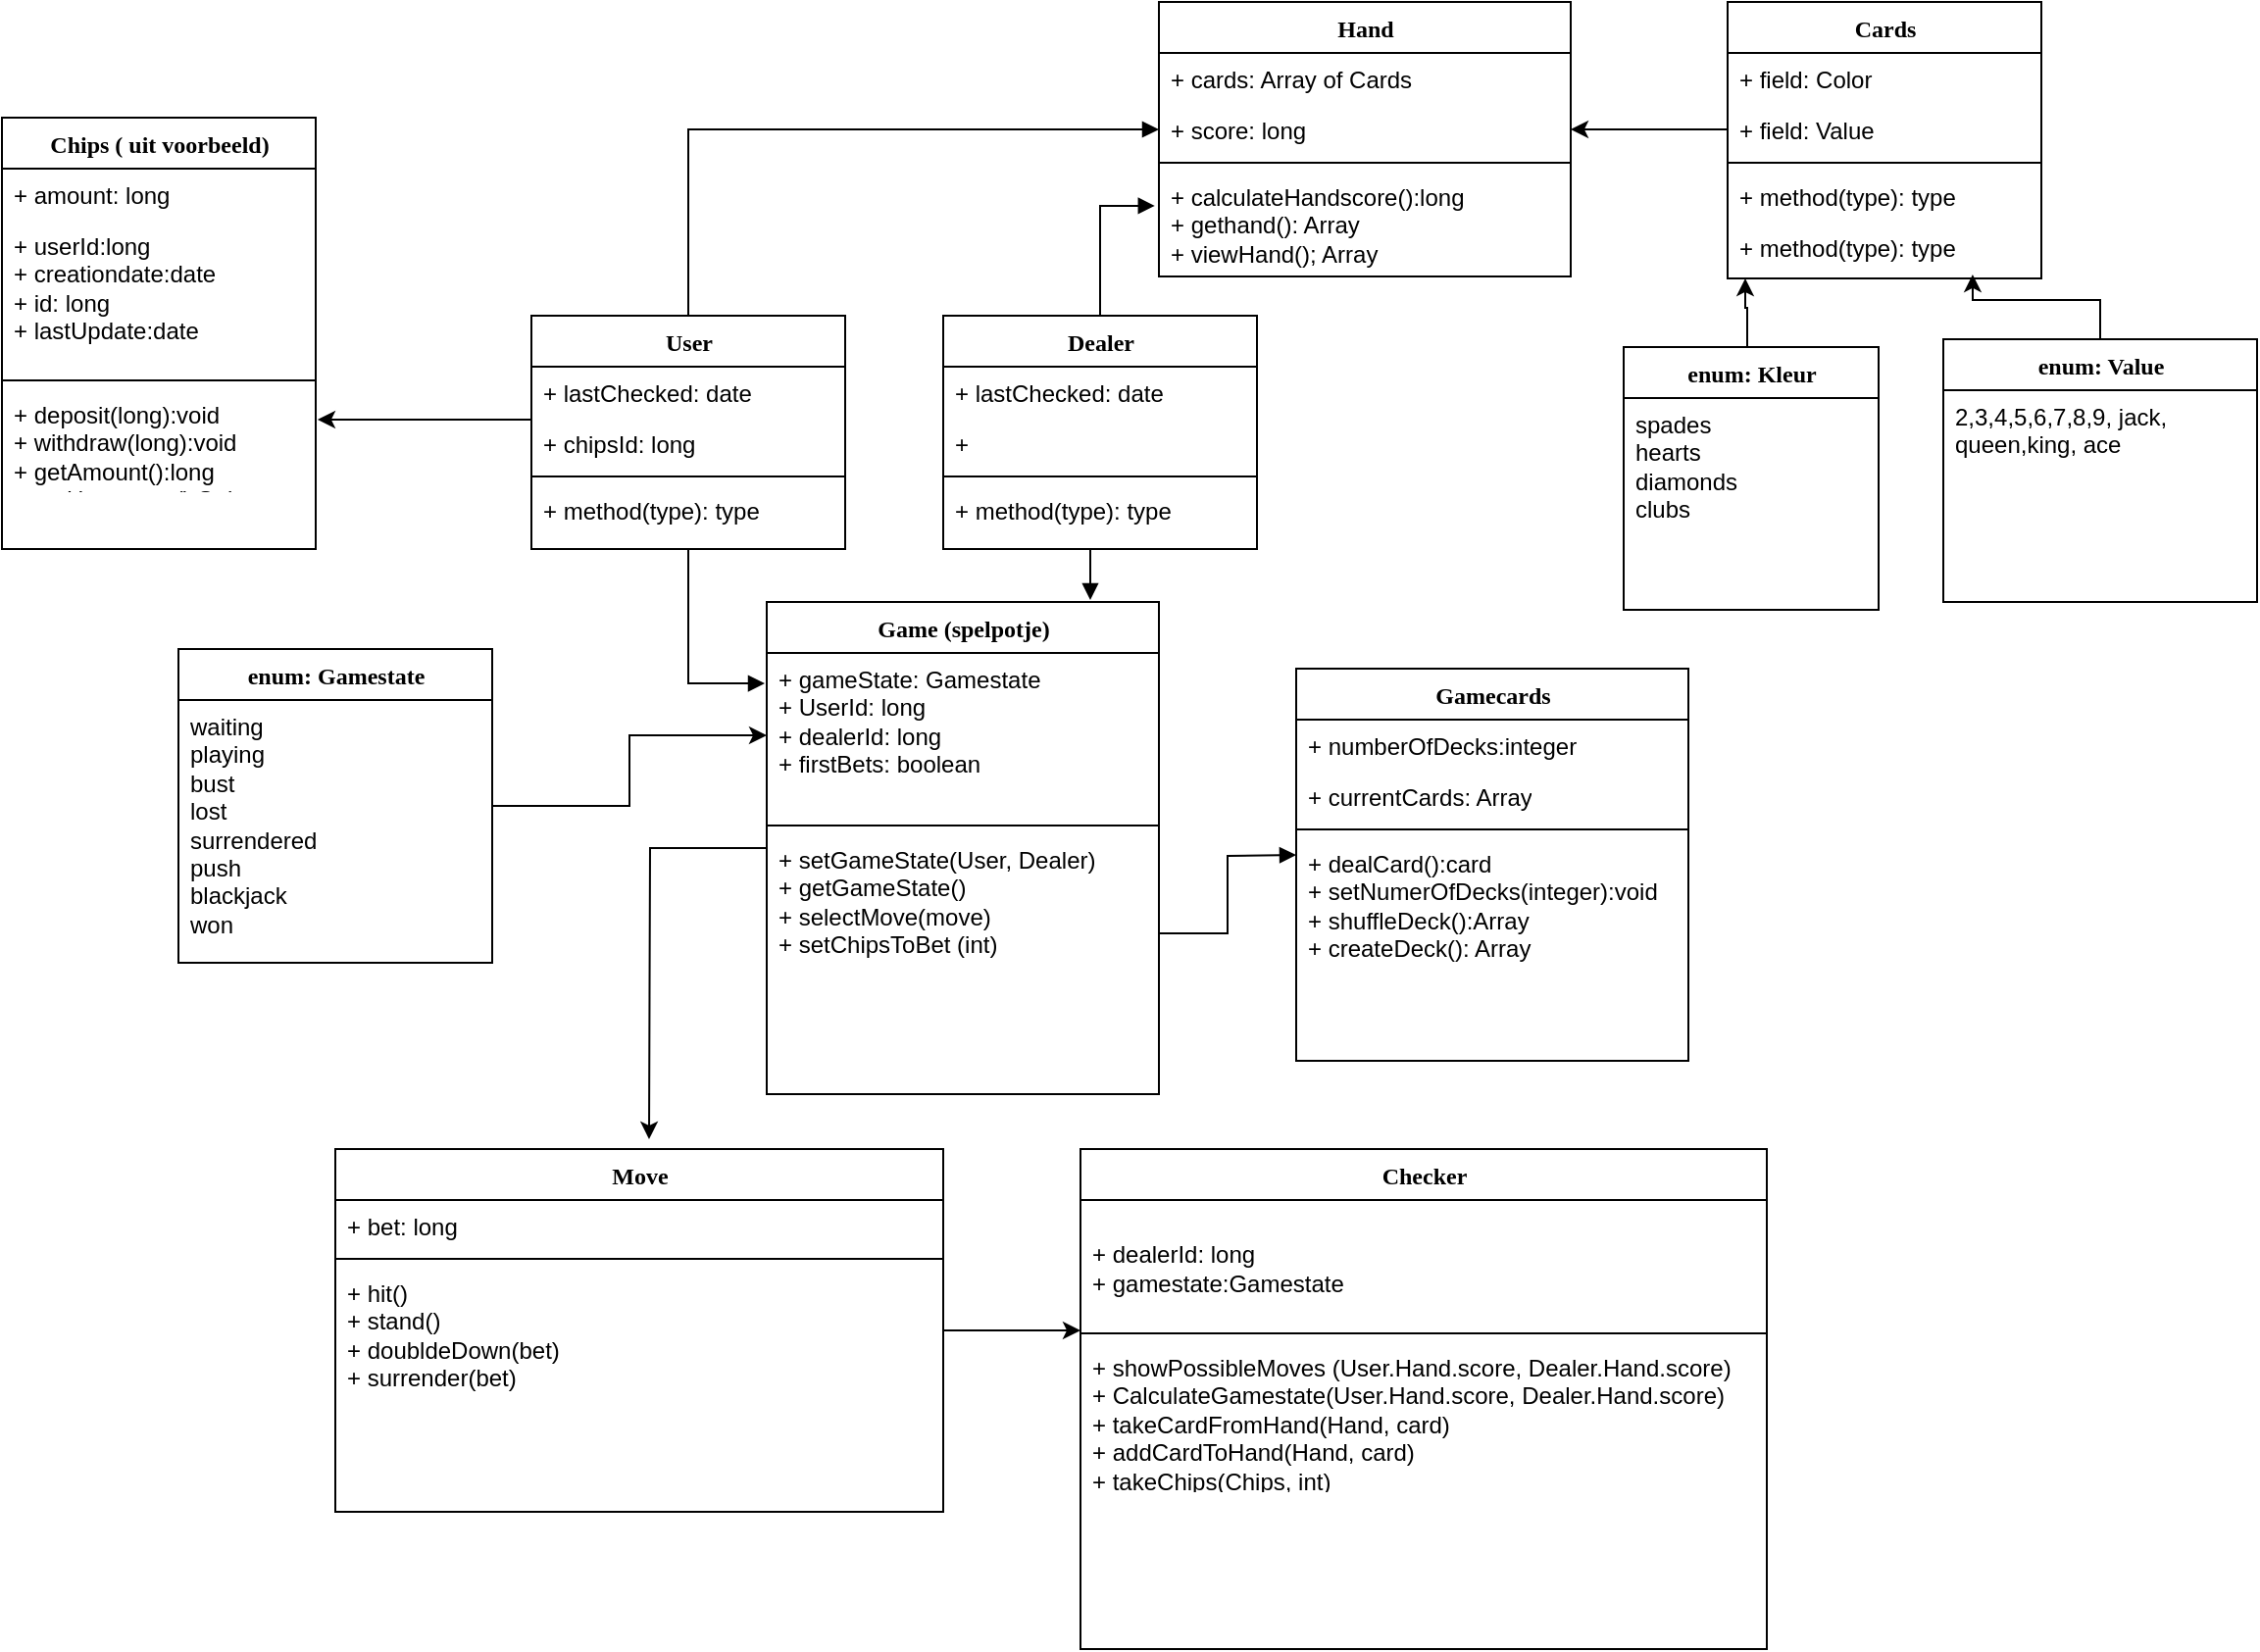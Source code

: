 <mxfile version="20.3.0" type="device"><diagram name="Page-1" id="6133507b-19e7-1e82-6fc7-422aa6c4b21f"><mxGraphModel dx="1422" dy="800" grid="1" gridSize="10" guides="1" tooltips="1" connect="1" arrows="1" fold="1" page="1" pageScale="1" pageWidth="1100" pageHeight="850" background="none" math="0" shadow="0"><root><mxCell id="0"/><mxCell id="1" parent="0"/><mxCell id="78961159f06e98e8-17" value="Chips ( uit voorbeeld)" style="swimlane;html=1;fontStyle=1;align=center;verticalAlign=top;childLayout=stackLayout;horizontal=1;startSize=26;horizontalStack=0;resizeParent=1;resizeLast=0;collapsible=1;marginBottom=0;swimlaneFillColor=#ffffff;rounded=0;shadow=0;comic=0;labelBackgroundColor=none;strokeWidth=1;fillColor=none;fontFamily=Verdana;fontSize=12" parent="1" vertex="1"><mxGeometry x="330" y="149" width="160" height="220" as="geometry"/></mxCell><mxCell id="78961159f06e98e8-23" value="+ amount: long" style="text;html=1;strokeColor=none;fillColor=none;align=left;verticalAlign=top;spacingLeft=4;spacingRight=4;whiteSpace=wrap;overflow=hidden;rotatable=0;points=[[0,0.5],[1,0.5]];portConstraint=eastwest;" parent="78961159f06e98e8-17" vertex="1"><mxGeometry y="26" width="160" height="26" as="geometry"/></mxCell><mxCell id="78961159f06e98e8-24" value="+ userId:long&lt;br&gt;+ creationdate:date&lt;br&gt;+ id: long&lt;br&gt;+ lastUpdate:date" style="text;html=1;strokeColor=none;fillColor=none;align=left;verticalAlign=top;spacingLeft=4;spacingRight=4;whiteSpace=wrap;overflow=hidden;rotatable=0;points=[[0,0.5],[1,0.5]];portConstraint=eastwest;" parent="78961159f06e98e8-17" vertex="1"><mxGeometry y="52" width="160" height="78" as="geometry"/></mxCell><mxCell id="78961159f06e98e8-19" value="" style="line;html=1;strokeWidth=1;fillColor=none;align=left;verticalAlign=middle;spacingTop=-1;spacingLeft=3;spacingRight=3;rotatable=0;labelPosition=right;points=[];portConstraint=eastwest;" parent="78961159f06e98e8-17" vertex="1"><mxGeometry y="130" width="160" height="8" as="geometry"/></mxCell><mxCell id="78961159f06e98e8-27" value="+ deposit(long):void&lt;br&gt;+ withdraw(long):void&lt;br&gt;+ getAmount():long&lt;br&gt;+ getUsername():String&lt;br&gt;+ getlastUpdate():Date" style="text;html=1;strokeColor=none;fillColor=none;align=left;verticalAlign=top;spacingLeft=4;spacingRight=4;whiteSpace=wrap;overflow=hidden;rotatable=0;points=[[0,0.5],[1,0.5]];portConstraint=eastwest;" parent="78961159f06e98e8-17" vertex="1"><mxGeometry y="138" width="160" height="50" as="geometry"/></mxCell><mxCell id="_H91Qr7ZcVlCi7l1SsDV-52" style="edgeStyle=orthogonalEdgeStyle;rounded=0;orthogonalLoop=1;jettySize=auto;html=1;" parent="1" source="78961159f06e98e8-43" edge="1"><mxGeometry relative="1" as="geometry"><mxPoint x="660" y="670" as="targetPoint"/></mxGeometry></mxCell><mxCell id="78961159f06e98e8-43" value="Game (spelpotje)" style="swimlane;html=1;fontStyle=1;align=center;verticalAlign=top;childLayout=stackLayout;horizontal=1;startSize=26;horizontalStack=0;resizeParent=1;resizeLast=0;collapsible=1;marginBottom=0;swimlaneFillColor=#ffffff;rounded=0;shadow=0;comic=0;labelBackgroundColor=none;strokeWidth=1;fillColor=none;fontFamily=Verdana;fontSize=12" parent="1" vertex="1"><mxGeometry x="720" y="396" width="200" height="251" as="geometry"/></mxCell><mxCell id="78961159f06e98e8-44" value="+ gameState: Gamestate&lt;br&gt;+ UserId: long&lt;br&gt;+ dealerId: long&lt;br&gt;+ firstBets: boolean" style="text;html=1;strokeColor=none;fillColor=none;align=left;verticalAlign=top;spacingLeft=4;spacingRight=4;whiteSpace=wrap;overflow=hidden;rotatable=0;points=[[0,0.5],[1,0.5]];portConstraint=eastwest;" parent="78961159f06e98e8-43" vertex="1"><mxGeometry y="26" width="200" height="84" as="geometry"/></mxCell><mxCell id="78961159f06e98e8-51" value="" style="line;html=1;strokeWidth=1;fillColor=none;align=left;verticalAlign=middle;spacingTop=-1;spacingLeft=3;spacingRight=3;rotatable=0;labelPosition=right;points=[];portConstraint=eastwest;" parent="78961159f06e98e8-43" vertex="1"><mxGeometry y="110" width="200" height="8" as="geometry"/></mxCell><mxCell id="b94bc138ca980ef-3" value="+ setGameState(User, Dealer)&lt;br&gt;+ getGameState()&lt;br&gt;+ selectMove(move)&lt;br&gt;+ setChipsToBet (int)" style="text;html=1;strokeColor=none;fillColor=none;align=left;verticalAlign=top;spacingLeft=4;spacingRight=4;whiteSpace=wrap;overflow=hidden;rotatable=0;points=[[0,0.5],[1,0.5]];portConstraint=eastwest;" parent="78961159f06e98e8-43" vertex="1"><mxGeometry y="118" width="200" height="102" as="geometry"/></mxCell><mxCell id="78961159f06e98e8-82" value="Gamecards" style="swimlane;html=1;fontStyle=1;align=center;verticalAlign=top;childLayout=stackLayout;horizontal=1;startSize=26;horizontalStack=0;resizeParent=1;resizeLast=0;collapsible=1;marginBottom=0;swimlaneFillColor=#ffffff;rounded=0;shadow=0;comic=0;labelBackgroundColor=none;strokeWidth=1;fillColor=none;fontFamily=Verdana;fontSize=12" parent="1" vertex="1"><mxGeometry x="990" y="430" width="200" height="200" as="geometry"/></mxCell><mxCell id="78961159f06e98e8-84" value="+ numberOfDecks:integer" style="text;html=1;strokeColor=none;fillColor=none;align=left;verticalAlign=top;spacingLeft=4;spacingRight=4;whiteSpace=wrap;overflow=hidden;rotatable=0;points=[[0,0.5],[1,0.5]];portConstraint=eastwest;" parent="78961159f06e98e8-82" vertex="1"><mxGeometry y="26" width="200" height="26" as="geometry"/></mxCell><mxCell id="78961159f06e98e8-89" value="+ currentCards: Array" style="text;html=1;strokeColor=none;fillColor=none;align=left;verticalAlign=top;spacingLeft=4;spacingRight=4;whiteSpace=wrap;overflow=hidden;rotatable=0;points=[[0,0.5],[1,0.5]];portConstraint=eastwest;" parent="78961159f06e98e8-82" vertex="1"><mxGeometry y="52" width="200" height="26" as="geometry"/></mxCell><mxCell id="78961159f06e98e8-90" value="" style="line;html=1;strokeWidth=1;fillColor=none;align=left;verticalAlign=middle;spacingTop=-1;spacingLeft=3;spacingRight=3;rotatable=0;labelPosition=right;points=[];portConstraint=eastwest;" parent="78961159f06e98e8-82" vertex="1"><mxGeometry y="78" width="200" height="8" as="geometry"/></mxCell><mxCell id="78961159f06e98e8-94" value="+ dealCard():card&lt;br&gt;+ setNumerOfDecks(integer):void&lt;br&gt;+ shuffleDeck():Array&lt;br&gt;+ createDeck(): Array" style="text;html=1;strokeColor=none;fillColor=none;align=left;verticalAlign=top;spacingLeft=4;spacingRight=4;whiteSpace=wrap;overflow=hidden;rotatable=0;points=[[0,0.5],[1,0.5]];portConstraint=eastwest;" parent="78961159f06e98e8-82" vertex="1"><mxGeometry y="86" width="200" height="84" as="geometry"/></mxCell><mxCell id="78961159f06e98e8-95" value="Cards" style="swimlane;html=1;fontStyle=1;align=center;verticalAlign=top;childLayout=stackLayout;horizontal=1;startSize=26;horizontalStack=0;resizeParent=1;resizeLast=0;collapsible=1;marginBottom=0;swimlaneFillColor=#ffffff;rounded=0;shadow=0;comic=0;labelBackgroundColor=none;strokeWidth=1;fillColor=none;fontFamily=Verdana;fontSize=12" parent="1" vertex="1"><mxGeometry x="1210" y="90" width="160" height="141" as="geometry"/></mxCell><mxCell id="78961159f06e98e8-96" value="+ field: Color" style="text;html=1;strokeColor=none;fillColor=none;align=left;verticalAlign=top;spacingLeft=4;spacingRight=4;whiteSpace=wrap;overflow=hidden;rotatable=0;points=[[0,0.5],[1,0.5]];portConstraint=eastwest;" parent="78961159f06e98e8-95" vertex="1"><mxGeometry y="26" width="160" height="26" as="geometry"/></mxCell><mxCell id="78961159f06e98e8-102" value="+ field: Value" style="text;html=1;strokeColor=none;fillColor=none;align=left;verticalAlign=top;spacingLeft=4;spacingRight=4;whiteSpace=wrap;overflow=hidden;rotatable=0;points=[[0,0.5],[1,0.5]];portConstraint=eastwest;" parent="78961159f06e98e8-95" vertex="1"><mxGeometry y="52" width="160" height="26" as="geometry"/></mxCell><mxCell id="78961159f06e98e8-103" value="" style="line;html=1;strokeWidth=1;fillColor=none;align=left;verticalAlign=middle;spacingTop=-1;spacingLeft=3;spacingRight=3;rotatable=0;labelPosition=right;points=[];portConstraint=eastwest;" parent="78961159f06e98e8-95" vertex="1"><mxGeometry y="78" width="160" height="8" as="geometry"/></mxCell><mxCell id="78961159f06e98e8-104" value="+ method(type): type" style="text;html=1;strokeColor=none;fillColor=none;align=left;verticalAlign=top;spacingLeft=4;spacingRight=4;whiteSpace=wrap;overflow=hidden;rotatable=0;points=[[0,0.5],[1,0.5]];portConstraint=eastwest;" parent="78961159f06e98e8-95" vertex="1"><mxGeometry y="86" width="160" height="26" as="geometry"/></mxCell><mxCell id="b94bc138ca980ef-5" value="+ method(type): type" style="text;html=1;strokeColor=none;fillColor=none;align=left;verticalAlign=top;spacingLeft=4;spacingRight=4;whiteSpace=wrap;overflow=hidden;rotatable=0;points=[[0,0.5],[1,0.5]];portConstraint=eastwest;" parent="78961159f06e98e8-95" vertex="1"><mxGeometry y="112" width="160" height="26" as="geometry"/></mxCell><mxCell id="78961159f06e98e8-108" value="Hand" style="swimlane;html=1;fontStyle=1;align=center;verticalAlign=top;childLayout=stackLayout;horizontal=1;startSize=26;horizontalStack=0;resizeParent=1;resizeLast=0;collapsible=1;marginBottom=0;swimlaneFillColor=#ffffff;rounded=0;shadow=0;comic=0;labelBackgroundColor=none;strokeWidth=1;fillColor=none;fontFamily=Verdana;fontSize=12" parent="1" vertex="1"><mxGeometry x="920" y="90" width="210" height="140" as="geometry"/></mxCell><mxCell id="78961159f06e98e8-109" value="+ cards: Array of Cards" style="text;html=1;strokeColor=none;fillColor=none;align=left;verticalAlign=top;spacingLeft=4;spacingRight=4;whiteSpace=wrap;overflow=hidden;rotatable=0;points=[[0,0.5],[1,0.5]];portConstraint=eastwest;" parent="78961159f06e98e8-108" vertex="1"><mxGeometry y="26" width="210" height="26" as="geometry"/></mxCell><mxCell id="78961159f06e98e8-110" value="+ score: long" style="text;html=1;strokeColor=none;fillColor=none;align=left;verticalAlign=top;spacingLeft=4;spacingRight=4;whiteSpace=wrap;overflow=hidden;rotatable=0;points=[[0,0.5],[1,0.5]];portConstraint=eastwest;" parent="78961159f06e98e8-108" vertex="1"><mxGeometry y="52" width="210" height="26" as="geometry"/></mxCell><mxCell id="78961159f06e98e8-116" value="" style="line;html=1;strokeWidth=1;fillColor=none;align=left;verticalAlign=middle;spacingTop=-1;spacingLeft=3;spacingRight=3;rotatable=0;labelPosition=right;points=[];portConstraint=eastwest;" parent="78961159f06e98e8-108" vertex="1"><mxGeometry y="78" width="210" height="8" as="geometry"/></mxCell><mxCell id="78961159f06e98e8-117" value="+ calculateHandscore():long&lt;br&gt;+ gethand(): Array&lt;br&gt;+ viewHand(); Array" style="text;html=1;strokeColor=none;fillColor=none;align=left;verticalAlign=top;spacingLeft=4;spacingRight=4;whiteSpace=wrap;overflow=hidden;rotatable=0;points=[[0,0.5],[1,0.5]];portConstraint=eastwest;" parent="78961159f06e98e8-108" vertex="1"><mxGeometry y="86" width="210" height="54" as="geometry"/></mxCell><mxCell id="_H91Qr7ZcVlCi7l1SsDV-46" style="edgeStyle=orthogonalEdgeStyle;rounded=0;orthogonalLoop=1;jettySize=auto;html=1;" parent="1" edge="1"><mxGeometry relative="1" as="geometry"><mxPoint x="1224" y="266" as="sourcePoint"/><mxPoint x="1219" y="231" as="targetPoint"/><Array as="points"><mxPoint x="1220" y="266"/><mxPoint x="1220" y="246"/><mxPoint x="1219" y="246"/></Array></mxGeometry></mxCell><mxCell id="_H91Qr7ZcVlCi7l1SsDV-1" value="enum: Kleur" style="swimlane;html=1;fontStyle=1;align=center;verticalAlign=top;childLayout=stackLayout;horizontal=1;startSize=26;horizontalStack=0;resizeParent=1;resizeLast=0;collapsible=1;marginBottom=0;swimlaneFillColor=#ffffff;rounded=0;shadow=0;comic=0;labelBackgroundColor=none;strokeWidth=1;fillColor=none;fontFamily=Verdana;fontSize=12" parent="1" vertex="1"><mxGeometry x="1157" y="266" width="130" height="134" as="geometry"/></mxCell><mxCell id="_H91Qr7ZcVlCi7l1SsDV-3" value="spades&lt;br&gt;hearts&lt;br&gt;diamonds&lt;br&gt;clubs" style="text;html=1;strokeColor=none;fillColor=none;align=left;verticalAlign=top;spacingLeft=4;spacingRight=4;whiteSpace=wrap;overflow=hidden;rotatable=0;points=[[0,0.5],[1,0.5]];portConstraint=eastwest;" parent="_H91Qr7ZcVlCi7l1SsDV-1" vertex="1"><mxGeometry y="26" width="130" height="74" as="geometry"/></mxCell><mxCell id="_H91Qr7ZcVlCi7l1SsDV-47" style="edgeStyle=orthogonalEdgeStyle;rounded=0;orthogonalLoop=1;jettySize=auto;html=1;entryX=0.781;entryY=1.038;entryDx=0;entryDy=0;entryPerimeter=0;" parent="1" source="_H91Qr7ZcVlCi7l1SsDV-6" target="b94bc138ca980ef-5" edge="1"><mxGeometry relative="1" as="geometry"/></mxCell><mxCell id="_H91Qr7ZcVlCi7l1SsDV-6" value="enum: Value" style="swimlane;html=1;fontStyle=1;align=center;verticalAlign=top;childLayout=stackLayout;horizontal=1;startSize=26;horizontalStack=0;resizeParent=1;resizeLast=0;collapsible=1;marginBottom=0;swimlaneFillColor=#ffffff;rounded=0;shadow=0;comic=0;labelBackgroundColor=none;strokeWidth=1;fillColor=none;fontFamily=Verdana;fontSize=12" parent="1" vertex="1"><mxGeometry x="1320" y="262" width="160" height="134" as="geometry"/></mxCell><mxCell id="_H91Qr7ZcVlCi7l1SsDV-7" value="2,3,4,5,6,7,8,9, jack, queen,king, ace" style="text;html=1;strokeColor=none;fillColor=none;align=left;verticalAlign=top;spacingLeft=4;spacingRight=4;whiteSpace=wrap;overflow=hidden;rotatable=0;points=[[0,0.5],[1,0.5]];portConstraint=eastwest;" parent="_H91Qr7ZcVlCi7l1SsDV-6" vertex="1"><mxGeometry y="26" width="160" height="74" as="geometry"/></mxCell><mxCell id="_H91Qr7ZcVlCi7l1SsDV-51" style="edgeStyle=orthogonalEdgeStyle;rounded=0;orthogonalLoop=1;jettySize=auto;html=1;" parent="1" source="_H91Qr7ZcVlCi7l1SsDV-13" target="78961159f06e98e8-44" edge="1"><mxGeometry relative="1" as="geometry"/></mxCell><mxCell id="_H91Qr7ZcVlCi7l1SsDV-13" value="enum: Gamestate" style="swimlane;html=1;fontStyle=1;align=center;verticalAlign=top;childLayout=stackLayout;horizontal=1;startSize=26;horizontalStack=0;resizeParent=1;resizeLast=0;collapsible=1;marginBottom=0;swimlaneFillColor=#ffffff;rounded=0;shadow=0;comic=0;labelBackgroundColor=none;strokeWidth=1;fillColor=none;fontFamily=Verdana;fontSize=12" parent="1" vertex="1"><mxGeometry x="420" y="420" width="160" height="160" as="geometry"/></mxCell><mxCell id="_H91Qr7ZcVlCi7l1SsDV-14" value="waiting&lt;br&gt;playing&lt;br&gt;bust&lt;br&gt;lost&lt;br&gt;surrendered&lt;br&gt;push&lt;br&gt;blackjack&lt;br&gt;won" style="text;html=1;strokeColor=none;fillColor=none;align=left;verticalAlign=top;spacingLeft=4;spacingRight=4;whiteSpace=wrap;overflow=hidden;rotatable=0;points=[[0,0.5],[1,0.5]];portConstraint=eastwest;" parent="_H91Qr7ZcVlCi7l1SsDV-13" vertex="1"><mxGeometry y="26" width="160" height="134" as="geometry"/></mxCell><mxCell id="_H91Qr7ZcVlCi7l1SsDV-15" value="Checker" style="swimlane;html=1;fontStyle=1;align=center;verticalAlign=top;childLayout=stackLayout;horizontal=1;startSize=26;horizontalStack=0;resizeParent=1;resizeLast=0;collapsible=1;marginBottom=0;swimlaneFillColor=#ffffff;rounded=0;shadow=0;comic=0;labelBackgroundColor=none;strokeWidth=1;fillColor=none;fontFamily=Verdana;fontSize=12" parent="1" vertex="1"><mxGeometry x="880" y="675" width="350" height="255" as="geometry"/></mxCell><mxCell id="_H91Qr7ZcVlCi7l1SsDV-16" value="&lt;br&gt;+ dealerId: long&lt;br&gt;+ gamestate:Gamestate" style="text;html=1;strokeColor=none;fillColor=none;align=left;verticalAlign=top;spacingLeft=4;spacingRight=4;whiteSpace=wrap;overflow=hidden;rotatable=0;points=[[0,0.5],[1,0.5]];portConstraint=eastwest;" parent="_H91Qr7ZcVlCi7l1SsDV-15" vertex="1"><mxGeometry y="26" width="350" height="64" as="geometry"/></mxCell><mxCell id="_H91Qr7ZcVlCi7l1SsDV-18" value="" style="line;html=1;strokeWidth=1;fillColor=none;align=left;verticalAlign=middle;spacingTop=-1;spacingLeft=3;spacingRight=3;rotatable=0;labelPosition=right;points=[];portConstraint=eastwest;" parent="_H91Qr7ZcVlCi7l1SsDV-15" vertex="1"><mxGeometry y="90" width="350" height="8" as="geometry"/></mxCell><mxCell id="_H91Qr7ZcVlCi7l1SsDV-19" value="+ showPossibleMoves (User.Hand.score, Dealer.Hand.score)&lt;br&gt;+ CalculateGamestate(User.Hand.score, Dealer.Hand.score)&lt;br&gt;+ takeCardFromHand(Hand, card)&lt;br&gt;+ addCardToHand(Hand, card)&lt;br&gt;+ takeChips(Chips, int)&lt;br&gt;+ addChips(Chips, int)" style="text;html=1;strokeColor=none;fillColor=none;align=left;verticalAlign=top;spacingLeft=4;spacingRight=4;whiteSpace=wrap;overflow=hidden;rotatable=0;points=[[0,0.5],[1,0.5]];portConstraint=eastwest;" parent="_H91Qr7ZcVlCi7l1SsDV-15" vertex="1"><mxGeometry y="98" width="350" height="74" as="geometry"/></mxCell><mxCell id="_H91Qr7ZcVlCi7l1SsDV-57" style="edgeStyle=orthogonalEdgeStyle;rounded=0;orthogonalLoop=1;jettySize=auto;html=1;entryX=1.006;entryY=0.32;entryDx=0;entryDy=0;entryPerimeter=0;" parent="1" source="_H91Qr7ZcVlCi7l1SsDV-22" target="78961159f06e98e8-27" edge="1"><mxGeometry relative="1" as="geometry"><Array as="points"><mxPoint x="570" y="303"/><mxPoint x="570" y="303"/></Array></mxGeometry></mxCell><mxCell id="F2K4a7Mate3oJvlPzBRl-2" style="edgeStyle=orthogonalEdgeStyle;rounded=0;orthogonalLoop=1;jettySize=auto;html=1;entryX=-0.005;entryY=0.185;entryDx=0;entryDy=0;entryPerimeter=0;endArrow=block;endFill=1;" edge="1" parent="1" source="_H91Qr7ZcVlCi7l1SsDV-22" target="78961159f06e98e8-44"><mxGeometry relative="1" as="geometry"/></mxCell><mxCell id="F2K4a7Mate3oJvlPzBRl-4" style="edgeStyle=orthogonalEdgeStyle;rounded=0;orthogonalLoop=1;jettySize=auto;html=1;entryX=0;entryY=0.5;entryDx=0;entryDy=0;endArrow=block;endFill=1;" edge="1" parent="1" source="_H91Qr7ZcVlCi7l1SsDV-22" target="78961159f06e98e8-110"><mxGeometry relative="1" as="geometry"/></mxCell><mxCell id="_H91Qr7ZcVlCi7l1SsDV-22" value="User" style="swimlane;html=1;fontStyle=1;align=center;verticalAlign=top;childLayout=stackLayout;horizontal=1;startSize=26;horizontalStack=0;resizeParent=1;resizeLast=0;collapsible=1;marginBottom=0;swimlaneFillColor=#ffffff;rounded=0;shadow=0;comic=0;labelBackgroundColor=none;strokeWidth=1;fillColor=none;fontFamily=Verdana;fontSize=12" parent="1" vertex="1"><mxGeometry x="600" y="250" width="160" height="119" as="geometry"/></mxCell><mxCell id="_H91Qr7ZcVlCi7l1SsDV-23" value="+ lastChecked: date" style="text;html=1;strokeColor=none;fillColor=none;align=left;verticalAlign=top;spacingLeft=4;spacingRight=4;whiteSpace=wrap;overflow=hidden;rotatable=0;points=[[0,0.5],[1,0.5]];portConstraint=eastwest;" parent="_H91Qr7ZcVlCi7l1SsDV-22" vertex="1"><mxGeometry y="26" width="160" height="26" as="geometry"/></mxCell><mxCell id="_H91Qr7ZcVlCi7l1SsDV-24" value="+ chipsId: long" style="text;html=1;strokeColor=none;fillColor=none;align=left;verticalAlign=top;spacingLeft=4;spacingRight=4;whiteSpace=wrap;overflow=hidden;rotatable=0;points=[[0,0.5],[1,0.5]];portConstraint=eastwest;" parent="_H91Qr7ZcVlCi7l1SsDV-22" vertex="1"><mxGeometry y="52" width="160" height="26" as="geometry"/></mxCell><mxCell id="_H91Qr7ZcVlCi7l1SsDV-25" value="" style="line;html=1;strokeWidth=1;fillColor=none;align=left;verticalAlign=middle;spacingTop=-1;spacingLeft=3;spacingRight=3;rotatable=0;labelPosition=right;points=[];portConstraint=eastwest;" parent="_H91Qr7ZcVlCi7l1SsDV-22" vertex="1"><mxGeometry y="78" width="160" height="8" as="geometry"/></mxCell><mxCell id="_H91Qr7ZcVlCi7l1SsDV-26" value="+ method(type): type" style="text;html=1;strokeColor=none;fillColor=none;align=left;verticalAlign=top;spacingLeft=4;spacingRight=4;whiteSpace=wrap;overflow=hidden;rotatable=0;points=[[0,0.5],[1,0.5]];portConstraint=eastwest;" parent="_H91Qr7ZcVlCi7l1SsDV-22" vertex="1"><mxGeometry y="86" width="160" height="26" as="geometry"/></mxCell><mxCell id="F2K4a7Mate3oJvlPzBRl-3" style="edgeStyle=orthogonalEdgeStyle;rounded=0;orthogonalLoop=1;jettySize=auto;html=1;exitX=0.5;exitY=1;exitDx=0;exitDy=0;entryX=0.825;entryY=-0.004;entryDx=0;entryDy=0;entryPerimeter=0;endArrow=block;endFill=1;" edge="1" parent="1" source="_H91Qr7ZcVlCi7l1SsDV-27" target="78961159f06e98e8-43"><mxGeometry relative="1" as="geometry"/></mxCell><mxCell id="F2K4a7Mate3oJvlPzBRl-5" style="edgeStyle=orthogonalEdgeStyle;rounded=0;orthogonalLoop=1;jettySize=auto;html=1;entryX=-0.01;entryY=0.333;entryDx=0;entryDy=0;entryPerimeter=0;endArrow=block;endFill=1;" edge="1" parent="1" source="_H91Qr7ZcVlCi7l1SsDV-27" target="78961159f06e98e8-117"><mxGeometry relative="1" as="geometry"/></mxCell><mxCell id="_H91Qr7ZcVlCi7l1SsDV-27" value="Dealer" style="swimlane;html=1;fontStyle=1;align=center;verticalAlign=top;childLayout=stackLayout;horizontal=1;startSize=26;horizontalStack=0;resizeParent=1;resizeLast=0;collapsible=1;marginBottom=0;swimlaneFillColor=#ffffff;rounded=0;shadow=0;comic=0;labelBackgroundColor=none;strokeWidth=1;fillColor=none;fontFamily=Verdana;fontSize=12" parent="1" vertex="1"><mxGeometry x="810" y="250" width="160" height="119" as="geometry"/></mxCell><mxCell id="_H91Qr7ZcVlCi7l1SsDV-28" value="+ lastChecked: date" style="text;html=1;strokeColor=none;fillColor=none;align=left;verticalAlign=top;spacingLeft=4;spacingRight=4;whiteSpace=wrap;overflow=hidden;rotatable=0;points=[[0,0.5],[1,0.5]];portConstraint=eastwest;" parent="_H91Qr7ZcVlCi7l1SsDV-27" vertex="1"><mxGeometry y="26" width="160" height="26" as="geometry"/></mxCell><mxCell id="_H91Qr7ZcVlCi7l1SsDV-29" value="+&amp;nbsp;" style="text;html=1;strokeColor=none;fillColor=none;align=left;verticalAlign=top;spacingLeft=4;spacingRight=4;whiteSpace=wrap;overflow=hidden;rotatable=0;points=[[0,0.5],[1,0.5]];portConstraint=eastwest;" parent="_H91Qr7ZcVlCi7l1SsDV-27" vertex="1"><mxGeometry y="52" width="160" height="26" as="geometry"/></mxCell><mxCell id="_H91Qr7ZcVlCi7l1SsDV-30" value="" style="line;html=1;strokeWidth=1;fillColor=none;align=left;verticalAlign=middle;spacingTop=-1;spacingLeft=3;spacingRight=3;rotatable=0;labelPosition=right;points=[];portConstraint=eastwest;" parent="_H91Qr7ZcVlCi7l1SsDV-27" vertex="1"><mxGeometry y="78" width="160" height="8" as="geometry"/></mxCell><mxCell id="_H91Qr7ZcVlCi7l1SsDV-31" value="+ method(type): type" style="text;html=1;strokeColor=none;fillColor=none;align=left;verticalAlign=top;spacingLeft=4;spacingRight=4;whiteSpace=wrap;overflow=hidden;rotatable=0;points=[[0,0.5],[1,0.5]];portConstraint=eastwest;" parent="_H91Qr7ZcVlCi7l1SsDV-27" vertex="1"><mxGeometry y="86" width="160" height="26" as="geometry"/></mxCell><mxCell id="_H91Qr7ZcVlCi7l1SsDV-37" style="edgeStyle=orthogonalEdgeStyle;rounded=0;orthogonalLoop=1;jettySize=auto;html=1;" parent="1" source="78961159f06e98e8-102" target="78961159f06e98e8-110" edge="1"><mxGeometry relative="1" as="geometry"/></mxCell><mxCell id="_H91Qr7ZcVlCi7l1SsDV-55" style="edgeStyle=orthogonalEdgeStyle;rounded=0;orthogonalLoop=1;jettySize=auto;html=1;entryX=0;entryY=1.039;entryDx=0;entryDy=0;entryPerimeter=0;" parent="1" source="_H91Qr7ZcVlCi7l1SsDV-40" target="_H91Qr7ZcVlCi7l1SsDV-16" edge="1"><mxGeometry relative="1" as="geometry"/></mxCell><mxCell id="_H91Qr7ZcVlCi7l1SsDV-40" value="Move" style="swimlane;html=1;fontStyle=1;align=center;verticalAlign=top;childLayout=stackLayout;horizontal=1;startSize=26;horizontalStack=0;resizeParent=1;resizeLast=0;collapsible=1;marginBottom=0;swimlaneFillColor=#ffffff;rounded=0;shadow=0;comic=0;labelBackgroundColor=none;strokeWidth=1;fillColor=none;fontFamily=Verdana;fontSize=12" parent="1" vertex="1"><mxGeometry x="500" y="675" width="310" height="185" as="geometry"/></mxCell><mxCell id="_H91Qr7ZcVlCi7l1SsDV-41" value="+ bet: long" style="text;html=1;strokeColor=none;fillColor=none;align=left;verticalAlign=top;spacingLeft=4;spacingRight=4;whiteSpace=wrap;overflow=hidden;rotatable=0;points=[[0,0.5],[1,0.5]];portConstraint=eastwest;" parent="_H91Qr7ZcVlCi7l1SsDV-40" vertex="1"><mxGeometry y="26" width="310" height="26" as="geometry"/></mxCell><mxCell id="_H91Qr7ZcVlCi7l1SsDV-43" value="" style="line;html=1;strokeWidth=1;fillColor=none;align=left;verticalAlign=middle;spacingTop=-1;spacingLeft=3;spacingRight=3;rotatable=0;labelPosition=right;points=[];portConstraint=eastwest;" parent="_H91Qr7ZcVlCi7l1SsDV-40" vertex="1"><mxGeometry y="52" width="310" height="8" as="geometry"/></mxCell><mxCell id="_H91Qr7ZcVlCi7l1SsDV-44" value="+ hit()&lt;br&gt;+ stand()&lt;br&gt;+ doubldeDown(bet)&lt;br&gt;+ surrender(bet)" style="text;html=1;strokeColor=none;fillColor=none;align=left;verticalAlign=top;spacingLeft=4;spacingRight=4;whiteSpace=wrap;overflow=hidden;rotatable=0;points=[[0,0.5],[1,0.5]];portConstraint=eastwest;" parent="_H91Qr7ZcVlCi7l1SsDV-40" vertex="1"><mxGeometry y="60" width="310" height="94" as="geometry"/></mxCell><mxCell id="F2K4a7Mate3oJvlPzBRl-6" style="edgeStyle=orthogonalEdgeStyle;rounded=0;orthogonalLoop=1;jettySize=auto;html=1;endArrow=block;endFill=1;" edge="1" parent="1" source="b94bc138ca980ef-3"><mxGeometry relative="1" as="geometry"><mxPoint x="990" y="525" as="targetPoint"/></mxGeometry></mxCell></root></mxGraphModel></diagram></mxfile>